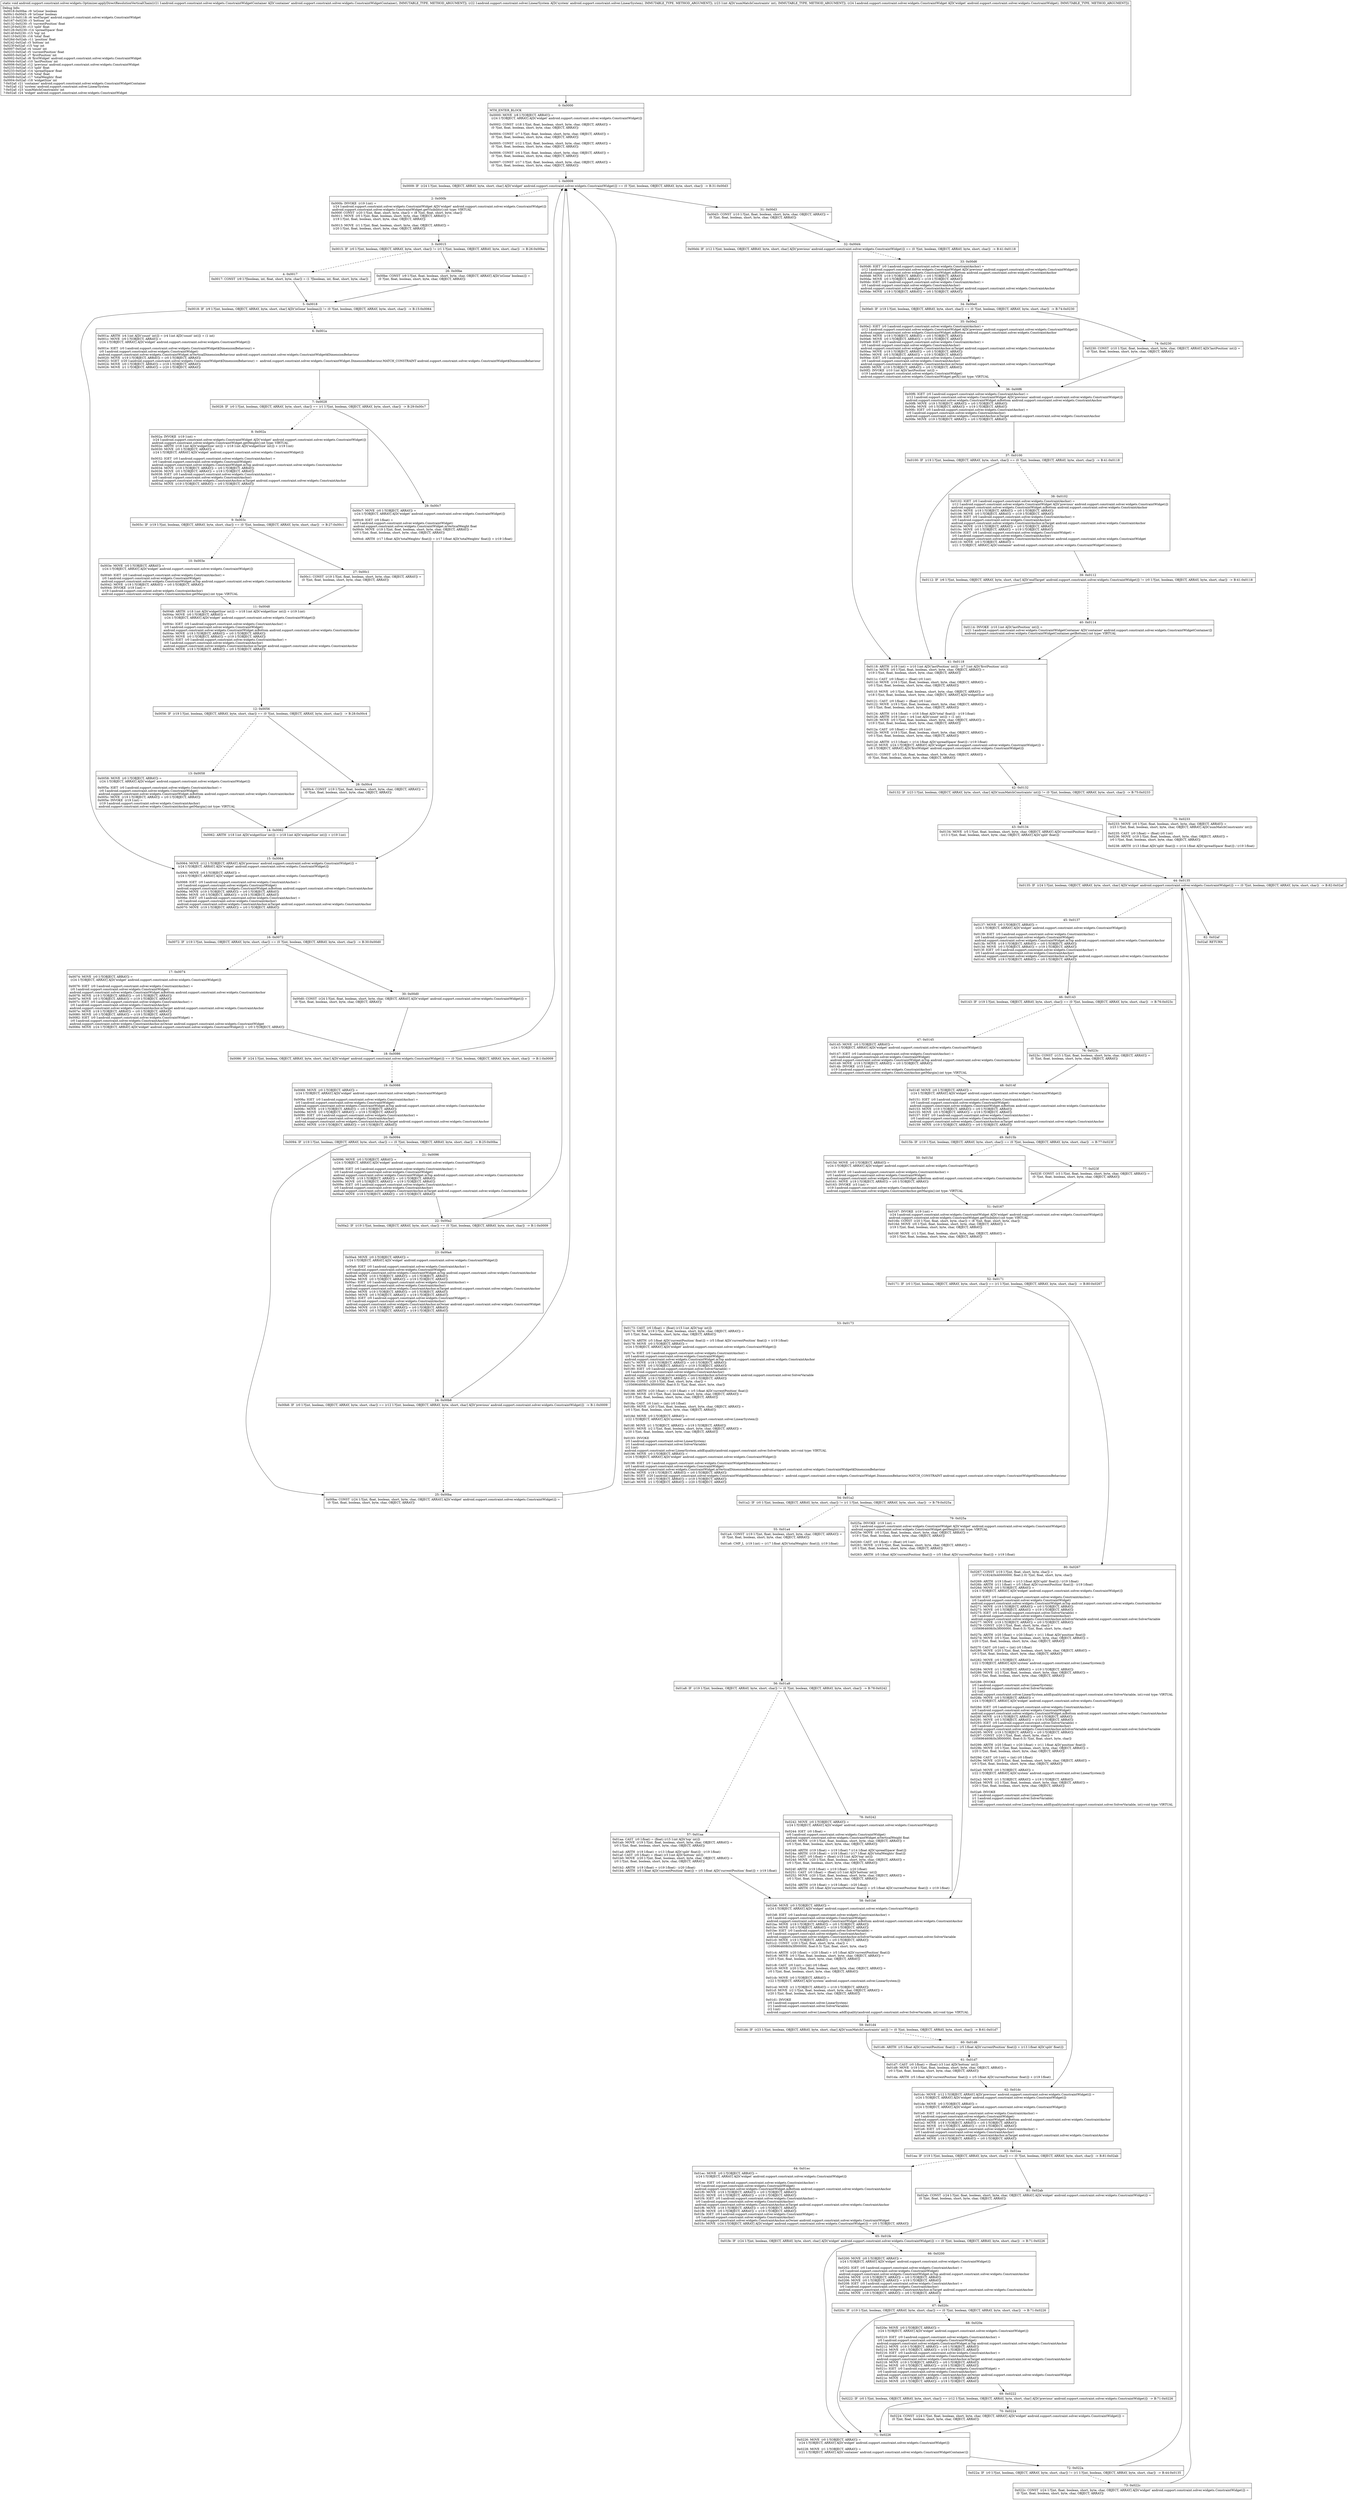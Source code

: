 digraph "CFG forandroid.support.constraint.solver.widgets.Optimizer.applyDirectResolutionVerticalChain(Landroid\/support\/constraint\/solver\/widgets\/ConstraintWidgetContainer;Landroid\/support\/constraint\/solver\/LinearSystem;ILandroid\/support\/constraint\/solver\/widgets\/ConstraintWidget;)V" {
Node_0 [shape=record,label="{0\:\ 0x0000|MTH_ENTER_BLOCK\l|0x0000: MOVE  (r8 I:?[OBJECT, ARRAY]) = \l  (r24 I:?[OBJECT, ARRAY] A[D('widget' android.support.constraint.solver.widgets.ConstraintWidget)])\l \l0x0002: CONST  (r18 I:?[int, float, boolean, short, byte, char, OBJECT, ARRAY]) = \l  (0 ?[int, float, boolean, short, byte, char, OBJECT, ARRAY])\l \l0x0004: CONST  (r7 I:?[int, float, boolean, short, byte, char, OBJECT, ARRAY]) = \l  (0 ?[int, float, boolean, short, byte, char, OBJECT, ARRAY])\l \l0x0005: CONST  (r12 I:?[int, float, boolean, short, byte, char, OBJECT, ARRAY]) = \l  (0 ?[int, float, boolean, short, byte, char, OBJECT, ARRAY])\l \l0x0006: CONST  (r4 I:?[int, float, boolean, short, byte, char, OBJECT, ARRAY]) = \l  (0 ?[int, float, boolean, short, byte, char, OBJECT, ARRAY])\l \l0x0007: CONST  (r17 I:?[int, float, boolean, short, byte, char, OBJECT, ARRAY]) = \l  (0 ?[int, float, boolean, short, byte, char, OBJECT, ARRAY])\l \l}"];
Node_1 [shape=record,label="{1\:\ 0x0009|0x0009: IF  (r24 I:?[int, boolean, OBJECT, ARRAY, byte, short, char] A[D('widget' android.support.constraint.solver.widgets.ConstraintWidget)]) == (0 ?[int, boolean, OBJECT, ARRAY, byte, short, char])  \-\> B:31:0x00d3 \l}"];
Node_2 [shape=record,label="{2\:\ 0x000b|0x000b: INVOKE  (r19 I:int) = \l  (r24 I:android.support.constraint.solver.widgets.ConstraintWidget A[D('widget' android.support.constraint.solver.widgets.ConstraintWidget)])\l android.support.constraint.solver.widgets.ConstraintWidget.getVisibility():int type: VIRTUAL \l0x000f: CONST  (r20 I:?[int, float, short, byte, char]) = (8 ?[int, float, short, byte, char]) \l0x0011: MOVE  (r0 I:?[int, float, boolean, short, byte, char, OBJECT, ARRAY]) = \l  (r19 I:?[int, float, boolean, short, byte, char, OBJECT, ARRAY])\l \l0x0013: MOVE  (r1 I:?[int, float, boolean, short, byte, char, OBJECT, ARRAY]) = \l  (r20 I:?[int, float, boolean, short, byte, char, OBJECT, ARRAY])\l \l}"];
Node_3 [shape=record,label="{3\:\ 0x0015|0x0015: IF  (r0 I:?[int, boolean, OBJECT, ARRAY, byte, short, char]) != (r1 I:?[int, boolean, OBJECT, ARRAY, byte, short, char])  \-\> B:26:0x00be \l}"];
Node_4 [shape=record,label="{4\:\ 0x0017|0x0017: CONST  (r9 I:?[boolean, int, float, short, byte, char]) = (1 ?[boolean, int, float, short, byte, char]) \l}"];
Node_5 [shape=record,label="{5\:\ 0x0018|0x0018: IF  (r9 I:?[int, boolean, OBJECT, ARRAY, byte, short, char] A[D('isGone' boolean)]) != (0 ?[int, boolean, OBJECT, ARRAY, byte, short, char])  \-\> B:15:0x0064 \l}"];
Node_6 [shape=record,label="{6\:\ 0x001a|0x001a: ARITH  (r4 I:int A[D('count' int)]) = (r4 I:int A[D('count' int)]) + (1 int) \l0x001c: MOVE  (r0 I:?[OBJECT, ARRAY]) = \l  (r24 I:?[OBJECT, ARRAY] A[D('widget' android.support.constraint.solver.widgets.ConstraintWidget)])\l \l0x001e: IGET  (r0 I:android.support.constraint.solver.widgets.ConstraintWidget$DimensionBehaviour) = \l  (r0 I:android.support.constraint.solver.widgets.ConstraintWidget)\l android.support.constraint.solver.widgets.ConstraintWidget.mVerticalDimensionBehaviour android.support.constraint.solver.widgets.ConstraintWidget$DimensionBehaviour \l0x0020: MOVE  (r19 I:?[OBJECT, ARRAY]) = (r0 I:?[OBJECT, ARRAY]) \l0x0022: SGET  (r20 I:android.support.constraint.solver.widgets.ConstraintWidget$DimensionBehaviour) =  android.support.constraint.solver.widgets.ConstraintWidget.DimensionBehaviour.MATCH_CONSTRAINT android.support.constraint.solver.widgets.ConstraintWidget$DimensionBehaviour \l0x0024: MOVE  (r0 I:?[OBJECT, ARRAY]) = (r19 I:?[OBJECT, ARRAY]) \l0x0026: MOVE  (r1 I:?[OBJECT, ARRAY]) = (r20 I:?[OBJECT, ARRAY]) \l}"];
Node_7 [shape=record,label="{7\:\ 0x0028|0x0028: IF  (r0 I:?[int, boolean, OBJECT, ARRAY, byte, short, char]) == (r1 I:?[int, boolean, OBJECT, ARRAY, byte, short, char])  \-\> B:29:0x00c7 \l}"];
Node_8 [shape=record,label="{8\:\ 0x002a|0x002a: INVOKE  (r19 I:int) = \l  (r24 I:android.support.constraint.solver.widgets.ConstraintWidget A[D('widget' android.support.constraint.solver.widgets.ConstraintWidget)])\l android.support.constraint.solver.widgets.ConstraintWidget.getHeight():int type: VIRTUAL \l0x002e: ARITH  (r18 I:int A[D('widgetSize' int)]) = (r18 I:int A[D('widgetSize' int)]) + (r19 I:int) \l0x0030: MOVE  (r0 I:?[OBJECT, ARRAY]) = \l  (r24 I:?[OBJECT, ARRAY] A[D('widget' android.support.constraint.solver.widgets.ConstraintWidget)])\l \l0x0032: IGET  (r0 I:android.support.constraint.solver.widgets.ConstraintAnchor) = \l  (r0 I:android.support.constraint.solver.widgets.ConstraintWidget)\l android.support.constraint.solver.widgets.ConstraintWidget.mTop android.support.constraint.solver.widgets.ConstraintAnchor \l0x0034: MOVE  (r19 I:?[OBJECT, ARRAY]) = (r0 I:?[OBJECT, ARRAY]) \l0x0036: MOVE  (r0 I:?[OBJECT, ARRAY]) = (r19 I:?[OBJECT, ARRAY]) \l0x0038: IGET  (r0 I:android.support.constraint.solver.widgets.ConstraintAnchor) = \l  (r0 I:android.support.constraint.solver.widgets.ConstraintAnchor)\l android.support.constraint.solver.widgets.ConstraintAnchor.mTarget android.support.constraint.solver.widgets.ConstraintAnchor \l0x003a: MOVE  (r19 I:?[OBJECT, ARRAY]) = (r0 I:?[OBJECT, ARRAY]) \l}"];
Node_9 [shape=record,label="{9\:\ 0x003c|0x003c: IF  (r19 I:?[int, boolean, OBJECT, ARRAY, byte, short, char]) == (0 ?[int, boolean, OBJECT, ARRAY, byte, short, char])  \-\> B:27:0x00c1 \l}"];
Node_10 [shape=record,label="{10\:\ 0x003e|0x003e: MOVE  (r0 I:?[OBJECT, ARRAY]) = \l  (r24 I:?[OBJECT, ARRAY] A[D('widget' android.support.constraint.solver.widgets.ConstraintWidget)])\l \l0x0040: IGET  (r0 I:android.support.constraint.solver.widgets.ConstraintAnchor) = \l  (r0 I:android.support.constraint.solver.widgets.ConstraintWidget)\l android.support.constraint.solver.widgets.ConstraintWidget.mTop android.support.constraint.solver.widgets.ConstraintAnchor \l0x0042: MOVE  (r19 I:?[OBJECT, ARRAY]) = (r0 I:?[OBJECT, ARRAY]) \l0x0044: INVOKE  (r19 I:int) = \l  (r19 I:android.support.constraint.solver.widgets.ConstraintAnchor)\l android.support.constraint.solver.widgets.ConstraintAnchor.getMargin():int type: VIRTUAL \l}"];
Node_11 [shape=record,label="{11\:\ 0x0048|0x0048: ARITH  (r18 I:int A[D('widgetSize' int)]) = (r18 I:int A[D('widgetSize' int)]) + (r19 I:int) \l0x004a: MOVE  (r0 I:?[OBJECT, ARRAY]) = \l  (r24 I:?[OBJECT, ARRAY] A[D('widget' android.support.constraint.solver.widgets.ConstraintWidget)])\l \l0x004c: IGET  (r0 I:android.support.constraint.solver.widgets.ConstraintAnchor) = \l  (r0 I:android.support.constraint.solver.widgets.ConstraintWidget)\l android.support.constraint.solver.widgets.ConstraintWidget.mBottom android.support.constraint.solver.widgets.ConstraintAnchor \l0x004e: MOVE  (r19 I:?[OBJECT, ARRAY]) = (r0 I:?[OBJECT, ARRAY]) \l0x0050: MOVE  (r0 I:?[OBJECT, ARRAY]) = (r19 I:?[OBJECT, ARRAY]) \l0x0052: IGET  (r0 I:android.support.constraint.solver.widgets.ConstraintAnchor) = \l  (r0 I:android.support.constraint.solver.widgets.ConstraintAnchor)\l android.support.constraint.solver.widgets.ConstraintAnchor.mTarget android.support.constraint.solver.widgets.ConstraintAnchor \l0x0054: MOVE  (r19 I:?[OBJECT, ARRAY]) = (r0 I:?[OBJECT, ARRAY]) \l}"];
Node_12 [shape=record,label="{12\:\ 0x0056|0x0056: IF  (r19 I:?[int, boolean, OBJECT, ARRAY, byte, short, char]) == (0 ?[int, boolean, OBJECT, ARRAY, byte, short, char])  \-\> B:28:0x00c4 \l}"];
Node_13 [shape=record,label="{13\:\ 0x0058|0x0058: MOVE  (r0 I:?[OBJECT, ARRAY]) = \l  (r24 I:?[OBJECT, ARRAY] A[D('widget' android.support.constraint.solver.widgets.ConstraintWidget)])\l \l0x005a: IGET  (r0 I:android.support.constraint.solver.widgets.ConstraintAnchor) = \l  (r0 I:android.support.constraint.solver.widgets.ConstraintWidget)\l android.support.constraint.solver.widgets.ConstraintWidget.mBottom android.support.constraint.solver.widgets.ConstraintAnchor \l0x005c: MOVE  (r19 I:?[OBJECT, ARRAY]) = (r0 I:?[OBJECT, ARRAY]) \l0x005e: INVOKE  (r19 I:int) = \l  (r19 I:android.support.constraint.solver.widgets.ConstraintAnchor)\l android.support.constraint.solver.widgets.ConstraintAnchor.getMargin():int type: VIRTUAL \l}"];
Node_14 [shape=record,label="{14\:\ 0x0062|0x0062: ARITH  (r18 I:int A[D('widgetSize' int)]) = (r18 I:int A[D('widgetSize' int)]) + (r19 I:int) \l}"];
Node_15 [shape=record,label="{15\:\ 0x0064|0x0064: MOVE  (r12 I:?[OBJECT, ARRAY] A[D('previous' android.support.constraint.solver.widgets.ConstraintWidget)]) = \l  (r24 I:?[OBJECT, ARRAY] A[D('widget' android.support.constraint.solver.widgets.ConstraintWidget)])\l \l0x0066: MOVE  (r0 I:?[OBJECT, ARRAY]) = \l  (r24 I:?[OBJECT, ARRAY] A[D('widget' android.support.constraint.solver.widgets.ConstraintWidget)])\l \l0x0068: IGET  (r0 I:android.support.constraint.solver.widgets.ConstraintAnchor) = \l  (r0 I:android.support.constraint.solver.widgets.ConstraintWidget)\l android.support.constraint.solver.widgets.ConstraintWidget.mBottom android.support.constraint.solver.widgets.ConstraintAnchor \l0x006a: MOVE  (r19 I:?[OBJECT, ARRAY]) = (r0 I:?[OBJECT, ARRAY]) \l0x006c: MOVE  (r0 I:?[OBJECT, ARRAY]) = (r19 I:?[OBJECT, ARRAY]) \l0x006e: IGET  (r0 I:android.support.constraint.solver.widgets.ConstraintAnchor) = \l  (r0 I:android.support.constraint.solver.widgets.ConstraintAnchor)\l android.support.constraint.solver.widgets.ConstraintAnchor.mTarget android.support.constraint.solver.widgets.ConstraintAnchor \l0x0070: MOVE  (r19 I:?[OBJECT, ARRAY]) = (r0 I:?[OBJECT, ARRAY]) \l}"];
Node_16 [shape=record,label="{16\:\ 0x0072|0x0072: IF  (r19 I:?[int, boolean, OBJECT, ARRAY, byte, short, char]) == (0 ?[int, boolean, OBJECT, ARRAY, byte, short, char])  \-\> B:30:0x00d0 \l}"];
Node_17 [shape=record,label="{17\:\ 0x0074|0x0074: MOVE  (r0 I:?[OBJECT, ARRAY]) = \l  (r24 I:?[OBJECT, ARRAY] A[D('widget' android.support.constraint.solver.widgets.ConstraintWidget)])\l \l0x0076: IGET  (r0 I:android.support.constraint.solver.widgets.ConstraintAnchor) = \l  (r0 I:android.support.constraint.solver.widgets.ConstraintWidget)\l android.support.constraint.solver.widgets.ConstraintWidget.mBottom android.support.constraint.solver.widgets.ConstraintAnchor \l0x0078: MOVE  (r19 I:?[OBJECT, ARRAY]) = (r0 I:?[OBJECT, ARRAY]) \l0x007a: MOVE  (r0 I:?[OBJECT, ARRAY]) = (r19 I:?[OBJECT, ARRAY]) \l0x007c: IGET  (r0 I:android.support.constraint.solver.widgets.ConstraintAnchor) = \l  (r0 I:android.support.constraint.solver.widgets.ConstraintAnchor)\l android.support.constraint.solver.widgets.ConstraintAnchor.mTarget android.support.constraint.solver.widgets.ConstraintAnchor \l0x007e: MOVE  (r19 I:?[OBJECT, ARRAY]) = (r0 I:?[OBJECT, ARRAY]) \l0x0080: MOVE  (r0 I:?[OBJECT, ARRAY]) = (r19 I:?[OBJECT, ARRAY]) \l0x0082: IGET  (r0 I:android.support.constraint.solver.widgets.ConstraintWidget) = \l  (r0 I:android.support.constraint.solver.widgets.ConstraintAnchor)\l android.support.constraint.solver.widgets.ConstraintAnchor.mOwner android.support.constraint.solver.widgets.ConstraintWidget \l0x0084: MOVE  (r24 I:?[OBJECT, ARRAY] A[D('widget' android.support.constraint.solver.widgets.ConstraintWidget)]) = (r0 I:?[OBJECT, ARRAY]) \l}"];
Node_18 [shape=record,label="{18\:\ 0x0086|0x0086: IF  (r24 I:?[int, boolean, OBJECT, ARRAY, byte, short, char] A[D('widget' android.support.constraint.solver.widgets.ConstraintWidget)]) == (0 ?[int, boolean, OBJECT, ARRAY, byte, short, char])  \-\> B:1:0x0009 \l}"];
Node_19 [shape=record,label="{19\:\ 0x0088|0x0088: MOVE  (r0 I:?[OBJECT, ARRAY]) = \l  (r24 I:?[OBJECT, ARRAY] A[D('widget' android.support.constraint.solver.widgets.ConstraintWidget)])\l \l0x008a: IGET  (r0 I:android.support.constraint.solver.widgets.ConstraintAnchor) = \l  (r0 I:android.support.constraint.solver.widgets.ConstraintWidget)\l android.support.constraint.solver.widgets.ConstraintWidget.mTop android.support.constraint.solver.widgets.ConstraintAnchor \l0x008c: MOVE  (r19 I:?[OBJECT, ARRAY]) = (r0 I:?[OBJECT, ARRAY]) \l0x008e: MOVE  (r0 I:?[OBJECT, ARRAY]) = (r19 I:?[OBJECT, ARRAY]) \l0x0090: IGET  (r0 I:android.support.constraint.solver.widgets.ConstraintAnchor) = \l  (r0 I:android.support.constraint.solver.widgets.ConstraintAnchor)\l android.support.constraint.solver.widgets.ConstraintAnchor.mTarget android.support.constraint.solver.widgets.ConstraintAnchor \l0x0092: MOVE  (r19 I:?[OBJECT, ARRAY]) = (r0 I:?[OBJECT, ARRAY]) \l}"];
Node_20 [shape=record,label="{20\:\ 0x0094|0x0094: IF  (r19 I:?[int, boolean, OBJECT, ARRAY, byte, short, char]) == (0 ?[int, boolean, OBJECT, ARRAY, byte, short, char])  \-\> B:25:0x00ba \l}"];
Node_21 [shape=record,label="{21\:\ 0x0096|0x0096: MOVE  (r0 I:?[OBJECT, ARRAY]) = \l  (r24 I:?[OBJECT, ARRAY] A[D('widget' android.support.constraint.solver.widgets.ConstraintWidget)])\l \l0x0098: IGET  (r0 I:android.support.constraint.solver.widgets.ConstraintAnchor) = \l  (r0 I:android.support.constraint.solver.widgets.ConstraintWidget)\l android.support.constraint.solver.widgets.ConstraintWidget.mTop android.support.constraint.solver.widgets.ConstraintAnchor \l0x009a: MOVE  (r19 I:?[OBJECT, ARRAY]) = (r0 I:?[OBJECT, ARRAY]) \l0x009c: MOVE  (r0 I:?[OBJECT, ARRAY]) = (r19 I:?[OBJECT, ARRAY]) \l0x009e: IGET  (r0 I:android.support.constraint.solver.widgets.ConstraintAnchor) = \l  (r0 I:android.support.constraint.solver.widgets.ConstraintAnchor)\l android.support.constraint.solver.widgets.ConstraintAnchor.mTarget android.support.constraint.solver.widgets.ConstraintAnchor \l0x00a0: MOVE  (r19 I:?[OBJECT, ARRAY]) = (r0 I:?[OBJECT, ARRAY]) \l}"];
Node_22 [shape=record,label="{22\:\ 0x00a2|0x00a2: IF  (r19 I:?[int, boolean, OBJECT, ARRAY, byte, short, char]) == (0 ?[int, boolean, OBJECT, ARRAY, byte, short, char])  \-\> B:1:0x0009 \l}"];
Node_23 [shape=record,label="{23\:\ 0x00a4|0x00a4: MOVE  (r0 I:?[OBJECT, ARRAY]) = \l  (r24 I:?[OBJECT, ARRAY] A[D('widget' android.support.constraint.solver.widgets.ConstraintWidget)])\l \l0x00a6: IGET  (r0 I:android.support.constraint.solver.widgets.ConstraintAnchor) = \l  (r0 I:android.support.constraint.solver.widgets.ConstraintWidget)\l android.support.constraint.solver.widgets.ConstraintWidget.mTop android.support.constraint.solver.widgets.ConstraintAnchor \l0x00a8: MOVE  (r19 I:?[OBJECT, ARRAY]) = (r0 I:?[OBJECT, ARRAY]) \l0x00aa: MOVE  (r0 I:?[OBJECT, ARRAY]) = (r19 I:?[OBJECT, ARRAY]) \l0x00ac: IGET  (r0 I:android.support.constraint.solver.widgets.ConstraintAnchor) = \l  (r0 I:android.support.constraint.solver.widgets.ConstraintAnchor)\l android.support.constraint.solver.widgets.ConstraintAnchor.mTarget android.support.constraint.solver.widgets.ConstraintAnchor \l0x00ae: MOVE  (r19 I:?[OBJECT, ARRAY]) = (r0 I:?[OBJECT, ARRAY]) \l0x00b0: MOVE  (r0 I:?[OBJECT, ARRAY]) = (r19 I:?[OBJECT, ARRAY]) \l0x00b2: IGET  (r0 I:android.support.constraint.solver.widgets.ConstraintWidget) = \l  (r0 I:android.support.constraint.solver.widgets.ConstraintAnchor)\l android.support.constraint.solver.widgets.ConstraintAnchor.mOwner android.support.constraint.solver.widgets.ConstraintWidget \l0x00b4: MOVE  (r19 I:?[OBJECT, ARRAY]) = (r0 I:?[OBJECT, ARRAY]) \l0x00b6: MOVE  (r0 I:?[OBJECT, ARRAY]) = (r19 I:?[OBJECT, ARRAY]) \l}"];
Node_24 [shape=record,label="{24\:\ 0x00b8|0x00b8: IF  (r0 I:?[int, boolean, OBJECT, ARRAY, byte, short, char]) == (r12 I:?[int, boolean, OBJECT, ARRAY, byte, short, char] A[D('previous' android.support.constraint.solver.widgets.ConstraintWidget)])  \-\> B:1:0x0009 \l}"];
Node_25 [shape=record,label="{25\:\ 0x00ba|0x00ba: CONST  (r24 I:?[int, float, boolean, short, byte, char, OBJECT, ARRAY] A[D('widget' android.support.constraint.solver.widgets.ConstraintWidget)]) = \l  (0 ?[int, float, boolean, short, byte, char, OBJECT, ARRAY])\l \l}"];
Node_26 [shape=record,label="{26\:\ 0x00be|0x00be: CONST  (r9 I:?[int, float, boolean, short, byte, char, OBJECT, ARRAY] A[D('isGone' boolean)]) = \l  (0 ?[int, float, boolean, short, byte, char, OBJECT, ARRAY])\l \l}"];
Node_27 [shape=record,label="{27\:\ 0x00c1|0x00c1: CONST  (r19 I:?[int, float, boolean, short, byte, char, OBJECT, ARRAY]) = \l  (0 ?[int, float, boolean, short, byte, char, OBJECT, ARRAY])\l \l}"];
Node_28 [shape=record,label="{28\:\ 0x00c4|0x00c4: CONST  (r19 I:?[int, float, boolean, short, byte, char, OBJECT, ARRAY]) = \l  (0 ?[int, float, boolean, short, byte, char, OBJECT, ARRAY])\l \l}"];
Node_29 [shape=record,label="{29\:\ 0x00c7|0x00c7: MOVE  (r0 I:?[OBJECT, ARRAY]) = \l  (r24 I:?[OBJECT, ARRAY] A[D('widget' android.support.constraint.solver.widgets.ConstraintWidget)])\l \l0x00c9: IGET  (r0 I:float) = \l  (r0 I:android.support.constraint.solver.widgets.ConstraintWidget)\l android.support.constraint.solver.widgets.ConstraintWidget.mVerticalWeight float \l0x00cb: MOVE  (r19 I:?[int, float, boolean, short, byte, char, OBJECT, ARRAY]) = \l  (r0 I:?[int, float, boolean, short, byte, char, OBJECT, ARRAY])\l \l0x00cd: ARITH  (r17 I:float A[D('totalWeights' float)]) = (r17 I:float A[D('totalWeights' float)]) + (r19 I:float) \l}"];
Node_30 [shape=record,label="{30\:\ 0x00d0|0x00d0: CONST  (r24 I:?[int, float, boolean, short, byte, char, OBJECT, ARRAY] A[D('widget' android.support.constraint.solver.widgets.ConstraintWidget)]) = \l  (0 ?[int, float, boolean, short, byte, char, OBJECT, ARRAY])\l \l}"];
Node_31 [shape=record,label="{31\:\ 0x00d3|0x00d3: CONST  (r10 I:?[int, float, boolean, short, byte, char, OBJECT, ARRAY]) = \l  (0 ?[int, float, boolean, short, byte, char, OBJECT, ARRAY])\l \l}"];
Node_32 [shape=record,label="{32\:\ 0x00d4|0x00d4: IF  (r12 I:?[int, boolean, OBJECT, ARRAY, byte, short, char] A[D('previous' android.support.constraint.solver.widgets.ConstraintWidget)]) == (0 ?[int, boolean, OBJECT, ARRAY, byte, short, char])  \-\> B:41:0x0118 \l}"];
Node_33 [shape=record,label="{33\:\ 0x00d6|0x00d6: IGET  (r0 I:android.support.constraint.solver.widgets.ConstraintAnchor) = \l  (r12 I:android.support.constraint.solver.widgets.ConstraintWidget A[D('previous' android.support.constraint.solver.widgets.ConstraintWidget)])\l android.support.constraint.solver.widgets.ConstraintWidget.mBottom android.support.constraint.solver.widgets.ConstraintAnchor \l0x00d8: MOVE  (r19 I:?[OBJECT, ARRAY]) = (r0 I:?[OBJECT, ARRAY]) \l0x00da: MOVE  (r0 I:?[OBJECT, ARRAY]) = (r19 I:?[OBJECT, ARRAY]) \l0x00dc: IGET  (r0 I:android.support.constraint.solver.widgets.ConstraintAnchor) = \l  (r0 I:android.support.constraint.solver.widgets.ConstraintAnchor)\l android.support.constraint.solver.widgets.ConstraintAnchor.mTarget android.support.constraint.solver.widgets.ConstraintAnchor \l0x00de: MOVE  (r19 I:?[OBJECT, ARRAY]) = (r0 I:?[OBJECT, ARRAY]) \l}"];
Node_34 [shape=record,label="{34\:\ 0x00e0|0x00e0: IF  (r19 I:?[int, boolean, OBJECT, ARRAY, byte, short, char]) == (0 ?[int, boolean, OBJECT, ARRAY, byte, short, char])  \-\> B:74:0x0230 \l}"];
Node_35 [shape=record,label="{35\:\ 0x00e2|0x00e2: IGET  (r0 I:android.support.constraint.solver.widgets.ConstraintAnchor) = \l  (r12 I:android.support.constraint.solver.widgets.ConstraintWidget A[D('previous' android.support.constraint.solver.widgets.ConstraintWidget)])\l android.support.constraint.solver.widgets.ConstraintWidget.mBottom android.support.constraint.solver.widgets.ConstraintAnchor \l0x00e4: MOVE  (r19 I:?[OBJECT, ARRAY]) = (r0 I:?[OBJECT, ARRAY]) \l0x00e6: MOVE  (r0 I:?[OBJECT, ARRAY]) = (r19 I:?[OBJECT, ARRAY]) \l0x00e8: IGET  (r0 I:android.support.constraint.solver.widgets.ConstraintAnchor) = \l  (r0 I:android.support.constraint.solver.widgets.ConstraintAnchor)\l android.support.constraint.solver.widgets.ConstraintAnchor.mTarget android.support.constraint.solver.widgets.ConstraintAnchor \l0x00ea: MOVE  (r19 I:?[OBJECT, ARRAY]) = (r0 I:?[OBJECT, ARRAY]) \l0x00ec: MOVE  (r0 I:?[OBJECT, ARRAY]) = (r19 I:?[OBJECT, ARRAY]) \l0x00ee: IGET  (r0 I:android.support.constraint.solver.widgets.ConstraintWidget) = \l  (r0 I:android.support.constraint.solver.widgets.ConstraintAnchor)\l android.support.constraint.solver.widgets.ConstraintAnchor.mOwner android.support.constraint.solver.widgets.ConstraintWidget \l0x00f0: MOVE  (r19 I:?[OBJECT, ARRAY]) = (r0 I:?[OBJECT, ARRAY]) \l0x00f2: INVOKE  (r10 I:int A[D('lastPosition' int)]) = \l  (r19 I:android.support.constraint.solver.widgets.ConstraintWidget)\l android.support.constraint.solver.widgets.ConstraintWidget.getX():int type: VIRTUAL \l}"];
Node_36 [shape=record,label="{36\:\ 0x00f6|0x00f6: IGET  (r0 I:android.support.constraint.solver.widgets.ConstraintAnchor) = \l  (r12 I:android.support.constraint.solver.widgets.ConstraintWidget A[D('previous' android.support.constraint.solver.widgets.ConstraintWidget)])\l android.support.constraint.solver.widgets.ConstraintWidget.mBottom android.support.constraint.solver.widgets.ConstraintAnchor \l0x00f8: MOVE  (r19 I:?[OBJECT, ARRAY]) = (r0 I:?[OBJECT, ARRAY]) \l0x00fa: MOVE  (r0 I:?[OBJECT, ARRAY]) = (r19 I:?[OBJECT, ARRAY]) \l0x00fc: IGET  (r0 I:android.support.constraint.solver.widgets.ConstraintAnchor) = \l  (r0 I:android.support.constraint.solver.widgets.ConstraintAnchor)\l android.support.constraint.solver.widgets.ConstraintAnchor.mTarget android.support.constraint.solver.widgets.ConstraintAnchor \l0x00fe: MOVE  (r19 I:?[OBJECT, ARRAY]) = (r0 I:?[OBJECT, ARRAY]) \l}"];
Node_37 [shape=record,label="{37\:\ 0x0100|0x0100: IF  (r19 I:?[int, boolean, OBJECT, ARRAY, byte, short, char]) == (0 ?[int, boolean, OBJECT, ARRAY, byte, short, char])  \-\> B:41:0x0118 \l}"];
Node_38 [shape=record,label="{38\:\ 0x0102|0x0102: IGET  (r0 I:android.support.constraint.solver.widgets.ConstraintAnchor) = \l  (r12 I:android.support.constraint.solver.widgets.ConstraintWidget A[D('previous' android.support.constraint.solver.widgets.ConstraintWidget)])\l android.support.constraint.solver.widgets.ConstraintWidget.mBottom android.support.constraint.solver.widgets.ConstraintAnchor \l0x0104: MOVE  (r19 I:?[OBJECT, ARRAY]) = (r0 I:?[OBJECT, ARRAY]) \l0x0106: MOVE  (r0 I:?[OBJECT, ARRAY]) = (r19 I:?[OBJECT, ARRAY]) \l0x0108: IGET  (r0 I:android.support.constraint.solver.widgets.ConstraintAnchor) = \l  (r0 I:android.support.constraint.solver.widgets.ConstraintAnchor)\l android.support.constraint.solver.widgets.ConstraintAnchor.mTarget android.support.constraint.solver.widgets.ConstraintAnchor \l0x010a: MOVE  (r19 I:?[OBJECT, ARRAY]) = (r0 I:?[OBJECT, ARRAY]) \l0x010c: MOVE  (r0 I:?[OBJECT, ARRAY]) = (r19 I:?[OBJECT, ARRAY]) \l0x010e: IGET  (r6 I:android.support.constraint.solver.widgets.ConstraintWidget) = \l  (r0 I:android.support.constraint.solver.widgets.ConstraintAnchor)\l android.support.constraint.solver.widgets.ConstraintAnchor.mOwner android.support.constraint.solver.widgets.ConstraintWidget \l0x0110: MOVE  (r0 I:?[OBJECT, ARRAY]) = \l  (r21 I:?[OBJECT, ARRAY] A[D('container' android.support.constraint.solver.widgets.ConstraintWidgetContainer)])\l \l}"];
Node_39 [shape=record,label="{39\:\ 0x0112|0x0112: IF  (r6 I:?[int, boolean, OBJECT, ARRAY, byte, short, char] A[D('endTarget' android.support.constraint.solver.widgets.ConstraintWidget)]) != (r0 I:?[int, boolean, OBJECT, ARRAY, byte, short, char])  \-\> B:41:0x0118 \l}"];
Node_40 [shape=record,label="{40\:\ 0x0114|0x0114: INVOKE  (r10 I:int A[D('lastPosition' int)]) = \l  (r21 I:android.support.constraint.solver.widgets.ConstraintWidgetContainer A[D('container' android.support.constraint.solver.widgets.ConstraintWidgetContainer)])\l android.support.constraint.solver.widgets.ConstraintWidgetContainer.getBottom():int type: VIRTUAL \l}"];
Node_41 [shape=record,label="{41\:\ 0x0118|0x0118: ARITH  (r19 I:int) = (r10 I:int A[D('lastPosition' int)]) \- (r7 I:int A[D('firstPosition' int)]) \l0x011a: MOVE  (r0 I:?[int, float, boolean, short, byte, char, OBJECT, ARRAY]) = \l  (r19 I:?[int, float, boolean, short, byte, char, OBJECT, ARRAY])\l \l0x011c: CAST  (r0 I:float) = (float) (r0 I:int) \l0x011d: MOVE  (r16 I:?[int, float, boolean, short, byte, char, OBJECT, ARRAY]) = \l  (r0 I:?[int, float, boolean, short, byte, char, OBJECT, ARRAY])\l \l0x011f: MOVE  (r0 I:?[int, float, boolean, short, byte, char, OBJECT, ARRAY]) = \l  (r18 I:?[int, float, boolean, short, byte, char, OBJECT, ARRAY] A[D('widgetSize' int)])\l \l0x0121: CAST  (r0 I:float) = (float) (r0 I:int) \l0x0122: MOVE  (r19 I:?[int, float, boolean, short, byte, char, OBJECT, ARRAY]) = \l  (r0 I:?[int, float, boolean, short, byte, char, OBJECT, ARRAY])\l \l0x0124: ARITH  (r14 I:float) = (r16 I:float A[D('total' float)]) \- (r19 I:float) \l0x0126: ARITH  (r19 I:int) = (r4 I:int A[D('count' int)]) + (1 int) \l0x0128: MOVE  (r0 I:?[int, float, boolean, short, byte, char, OBJECT, ARRAY]) = \l  (r19 I:?[int, float, boolean, short, byte, char, OBJECT, ARRAY])\l \l0x012a: CAST  (r0 I:float) = (float) (r0 I:int) \l0x012b: MOVE  (r19 I:?[int, float, boolean, short, byte, char, OBJECT, ARRAY]) = \l  (r0 I:?[int, float, boolean, short, byte, char, OBJECT, ARRAY])\l \l0x012d: ARITH  (r13 I:float) = (r14 I:float A[D('spreadSpace' float)]) \/ (r19 I:float) \l0x012f: MOVE  (r24 I:?[OBJECT, ARRAY] A[D('widget' android.support.constraint.solver.widgets.ConstraintWidget)]) = \l  (r8 I:?[OBJECT, ARRAY] A[D('firstWidget' android.support.constraint.solver.widgets.ConstraintWidget)])\l \l0x0131: CONST  (r5 I:?[int, float, boolean, short, byte, char, OBJECT, ARRAY]) = \l  (0 ?[int, float, boolean, short, byte, char, OBJECT, ARRAY])\l \l}"];
Node_42 [shape=record,label="{42\:\ 0x0132|0x0132: IF  (r23 I:?[int, boolean, OBJECT, ARRAY, byte, short, char] A[D('numMatchConstraints' int)]) != (0 ?[int, boolean, OBJECT, ARRAY, byte, short, char])  \-\> B:75:0x0233 \l}"];
Node_43 [shape=record,label="{43\:\ 0x0134|0x0134: MOVE  (r5 I:?[int, float, boolean, short, byte, char, OBJECT, ARRAY] A[D('currentPosition' float)]) = \l  (r13 I:?[int, float, boolean, short, byte, char, OBJECT, ARRAY] A[D('split' float)])\l \l}"];
Node_44 [shape=record,label="{44\:\ 0x0135|0x0135: IF  (r24 I:?[int, boolean, OBJECT, ARRAY, byte, short, char] A[D('widget' android.support.constraint.solver.widgets.ConstraintWidget)]) == (0 ?[int, boolean, OBJECT, ARRAY, byte, short, char])  \-\> B:82:0x02af \l}"];
Node_45 [shape=record,label="{45\:\ 0x0137|0x0137: MOVE  (r0 I:?[OBJECT, ARRAY]) = \l  (r24 I:?[OBJECT, ARRAY] A[D('widget' android.support.constraint.solver.widgets.ConstraintWidget)])\l \l0x0139: IGET  (r0 I:android.support.constraint.solver.widgets.ConstraintAnchor) = \l  (r0 I:android.support.constraint.solver.widgets.ConstraintWidget)\l android.support.constraint.solver.widgets.ConstraintWidget.mTop android.support.constraint.solver.widgets.ConstraintAnchor \l0x013b: MOVE  (r19 I:?[OBJECT, ARRAY]) = (r0 I:?[OBJECT, ARRAY]) \l0x013d: MOVE  (r0 I:?[OBJECT, ARRAY]) = (r19 I:?[OBJECT, ARRAY]) \l0x013f: IGET  (r0 I:android.support.constraint.solver.widgets.ConstraintAnchor) = \l  (r0 I:android.support.constraint.solver.widgets.ConstraintAnchor)\l android.support.constraint.solver.widgets.ConstraintAnchor.mTarget android.support.constraint.solver.widgets.ConstraintAnchor \l0x0141: MOVE  (r19 I:?[OBJECT, ARRAY]) = (r0 I:?[OBJECT, ARRAY]) \l}"];
Node_46 [shape=record,label="{46\:\ 0x0143|0x0143: IF  (r19 I:?[int, boolean, OBJECT, ARRAY, byte, short, char]) == (0 ?[int, boolean, OBJECT, ARRAY, byte, short, char])  \-\> B:76:0x023c \l}"];
Node_47 [shape=record,label="{47\:\ 0x0145|0x0145: MOVE  (r0 I:?[OBJECT, ARRAY]) = \l  (r24 I:?[OBJECT, ARRAY] A[D('widget' android.support.constraint.solver.widgets.ConstraintWidget)])\l \l0x0147: IGET  (r0 I:android.support.constraint.solver.widgets.ConstraintAnchor) = \l  (r0 I:android.support.constraint.solver.widgets.ConstraintWidget)\l android.support.constraint.solver.widgets.ConstraintWidget.mTop android.support.constraint.solver.widgets.ConstraintAnchor \l0x0149: MOVE  (r19 I:?[OBJECT, ARRAY]) = (r0 I:?[OBJECT, ARRAY]) \l0x014b: INVOKE  (r15 I:int) = \l  (r19 I:android.support.constraint.solver.widgets.ConstraintAnchor)\l android.support.constraint.solver.widgets.ConstraintAnchor.getMargin():int type: VIRTUAL \l}"];
Node_48 [shape=record,label="{48\:\ 0x014f|0x014f: MOVE  (r0 I:?[OBJECT, ARRAY]) = \l  (r24 I:?[OBJECT, ARRAY] A[D('widget' android.support.constraint.solver.widgets.ConstraintWidget)])\l \l0x0151: IGET  (r0 I:android.support.constraint.solver.widgets.ConstraintAnchor) = \l  (r0 I:android.support.constraint.solver.widgets.ConstraintWidget)\l android.support.constraint.solver.widgets.ConstraintWidget.mBottom android.support.constraint.solver.widgets.ConstraintAnchor \l0x0153: MOVE  (r19 I:?[OBJECT, ARRAY]) = (r0 I:?[OBJECT, ARRAY]) \l0x0155: MOVE  (r0 I:?[OBJECT, ARRAY]) = (r19 I:?[OBJECT, ARRAY]) \l0x0157: IGET  (r0 I:android.support.constraint.solver.widgets.ConstraintAnchor) = \l  (r0 I:android.support.constraint.solver.widgets.ConstraintAnchor)\l android.support.constraint.solver.widgets.ConstraintAnchor.mTarget android.support.constraint.solver.widgets.ConstraintAnchor \l0x0159: MOVE  (r19 I:?[OBJECT, ARRAY]) = (r0 I:?[OBJECT, ARRAY]) \l}"];
Node_49 [shape=record,label="{49\:\ 0x015b|0x015b: IF  (r19 I:?[int, boolean, OBJECT, ARRAY, byte, short, char]) == (0 ?[int, boolean, OBJECT, ARRAY, byte, short, char])  \-\> B:77:0x023f \l}"];
Node_50 [shape=record,label="{50\:\ 0x015d|0x015d: MOVE  (r0 I:?[OBJECT, ARRAY]) = \l  (r24 I:?[OBJECT, ARRAY] A[D('widget' android.support.constraint.solver.widgets.ConstraintWidget)])\l \l0x015f: IGET  (r0 I:android.support.constraint.solver.widgets.ConstraintAnchor) = \l  (r0 I:android.support.constraint.solver.widgets.ConstraintWidget)\l android.support.constraint.solver.widgets.ConstraintWidget.mBottom android.support.constraint.solver.widgets.ConstraintAnchor \l0x0161: MOVE  (r19 I:?[OBJECT, ARRAY]) = (r0 I:?[OBJECT, ARRAY]) \l0x0163: INVOKE  (r3 I:int) = \l  (r19 I:android.support.constraint.solver.widgets.ConstraintAnchor)\l android.support.constraint.solver.widgets.ConstraintAnchor.getMargin():int type: VIRTUAL \l}"];
Node_51 [shape=record,label="{51\:\ 0x0167|0x0167: INVOKE  (r19 I:int) = \l  (r24 I:android.support.constraint.solver.widgets.ConstraintWidget A[D('widget' android.support.constraint.solver.widgets.ConstraintWidget)])\l android.support.constraint.solver.widgets.ConstraintWidget.getVisibility():int type: VIRTUAL \l0x016b: CONST  (r20 I:?[int, float, short, byte, char]) = (8 ?[int, float, short, byte, char]) \l0x016d: MOVE  (r0 I:?[int, float, boolean, short, byte, char, OBJECT, ARRAY]) = \l  (r19 I:?[int, float, boolean, short, byte, char, OBJECT, ARRAY])\l \l0x016f: MOVE  (r1 I:?[int, float, boolean, short, byte, char, OBJECT, ARRAY]) = \l  (r20 I:?[int, float, boolean, short, byte, char, OBJECT, ARRAY])\l \l}"];
Node_52 [shape=record,label="{52\:\ 0x0171|0x0171: IF  (r0 I:?[int, boolean, OBJECT, ARRAY, byte, short, char]) == (r1 I:?[int, boolean, OBJECT, ARRAY, byte, short, char])  \-\> B:80:0x0267 \l}"];
Node_53 [shape=record,label="{53\:\ 0x0173|0x0173: CAST  (r0 I:float) = (float) (r15 I:int A[D('top' int)]) \l0x0174: MOVE  (r19 I:?[int, float, boolean, short, byte, char, OBJECT, ARRAY]) = \l  (r0 I:?[int, float, boolean, short, byte, char, OBJECT, ARRAY])\l \l0x0176: ARITH  (r5 I:float A[D('currentPosition' float)]) = (r5 I:float A[D('currentPosition' float)]) + (r19 I:float) \l0x0178: MOVE  (r0 I:?[OBJECT, ARRAY]) = \l  (r24 I:?[OBJECT, ARRAY] A[D('widget' android.support.constraint.solver.widgets.ConstraintWidget)])\l \l0x017a: IGET  (r0 I:android.support.constraint.solver.widgets.ConstraintAnchor) = \l  (r0 I:android.support.constraint.solver.widgets.ConstraintWidget)\l android.support.constraint.solver.widgets.ConstraintWidget.mTop android.support.constraint.solver.widgets.ConstraintAnchor \l0x017c: MOVE  (r19 I:?[OBJECT, ARRAY]) = (r0 I:?[OBJECT, ARRAY]) \l0x017e: MOVE  (r0 I:?[OBJECT, ARRAY]) = (r19 I:?[OBJECT, ARRAY]) \l0x0180: IGET  (r0 I:android.support.constraint.solver.SolverVariable) = \l  (r0 I:android.support.constraint.solver.widgets.ConstraintAnchor)\l android.support.constraint.solver.widgets.ConstraintAnchor.mSolverVariable android.support.constraint.solver.SolverVariable \l0x0182: MOVE  (r19 I:?[OBJECT, ARRAY]) = (r0 I:?[OBJECT, ARRAY]) \l0x0184: CONST  (r20 I:?[int, float, short, byte, char]) = \l  (1056964608(0x3f000000, float:0.5) ?[int, float, short, byte, char])\l \l0x0186: ARITH  (r20 I:float) = (r20 I:float) + (r5 I:float A[D('currentPosition' float)]) \l0x0188: MOVE  (r0 I:?[int, float, boolean, short, byte, char, OBJECT, ARRAY]) = \l  (r20 I:?[int, float, boolean, short, byte, char, OBJECT, ARRAY])\l \l0x018a: CAST  (r0 I:int) = (int) (r0 I:float) \l0x018b: MOVE  (r20 I:?[int, float, boolean, short, byte, char, OBJECT, ARRAY]) = \l  (r0 I:?[int, float, boolean, short, byte, char, OBJECT, ARRAY])\l \l0x018d: MOVE  (r0 I:?[OBJECT, ARRAY]) = \l  (r22 I:?[OBJECT, ARRAY] A[D('system' android.support.constraint.solver.LinearSystem)])\l \l0x018f: MOVE  (r1 I:?[OBJECT, ARRAY]) = (r19 I:?[OBJECT, ARRAY]) \l0x0191: MOVE  (r2 I:?[int, float, boolean, short, byte, char, OBJECT, ARRAY]) = \l  (r20 I:?[int, float, boolean, short, byte, char, OBJECT, ARRAY])\l \l0x0193: INVOKE  \l  (r0 I:android.support.constraint.solver.LinearSystem)\l  (r1 I:android.support.constraint.solver.SolverVariable)\l  (r2 I:int)\l android.support.constraint.solver.LinearSystem.addEquality(android.support.constraint.solver.SolverVariable, int):void type: VIRTUAL \l0x0196: MOVE  (r0 I:?[OBJECT, ARRAY]) = \l  (r24 I:?[OBJECT, ARRAY] A[D('widget' android.support.constraint.solver.widgets.ConstraintWidget)])\l \l0x0198: IGET  (r0 I:android.support.constraint.solver.widgets.ConstraintWidget$DimensionBehaviour) = \l  (r0 I:android.support.constraint.solver.widgets.ConstraintWidget)\l android.support.constraint.solver.widgets.ConstraintWidget.mVerticalDimensionBehaviour android.support.constraint.solver.widgets.ConstraintWidget$DimensionBehaviour \l0x019a: MOVE  (r19 I:?[OBJECT, ARRAY]) = (r0 I:?[OBJECT, ARRAY]) \l0x019c: SGET  (r20 I:android.support.constraint.solver.widgets.ConstraintWidget$DimensionBehaviour) =  android.support.constraint.solver.widgets.ConstraintWidget.DimensionBehaviour.MATCH_CONSTRAINT android.support.constraint.solver.widgets.ConstraintWidget$DimensionBehaviour \l0x019e: MOVE  (r0 I:?[OBJECT, ARRAY]) = (r19 I:?[OBJECT, ARRAY]) \l0x01a0: MOVE  (r1 I:?[OBJECT, ARRAY]) = (r20 I:?[OBJECT, ARRAY]) \l}"];
Node_54 [shape=record,label="{54\:\ 0x01a2|0x01a2: IF  (r0 I:?[int, boolean, OBJECT, ARRAY, byte, short, char]) != (r1 I:?[int, boolean, OBJECT, ARRAY, byte, short, char])  \-\> B:79:0x025a \l}"];
Node_55 [shape=record,label="{55\:\ 0x01a4|0x01a4: CONST  (r19 I:?[int, float, boolean, short, byte, char, OBJECT, ARRAY]) = \l  (0 ?[int, float, boolean, short, byte, char, OBJECT, ARRAY])\l \l0x01a6: CMP_L  (r19 I:int) = (r17 I:float A[D('totalWeights' float)]), (r19 I:float) \l}"];
Node_56 [shape=record,label="{56\:\ 0x01a8|0x01a8: IF  (r19 I:?[int, boolean, OBJECT, ARRAY, byte, short, char]) != (0 ?[int, boolean, OBJECT, ARRAY, byte, short, char])  \-\> B:78:0x0242 \l}"];
Node_57 [shape=record,label="{57\:\ 0x01aa|0x01aa: CAST  (r0 I:float) = (float) (r15 I:int A[D('top' int)]) \l0x01ab: MOVE  (r19 I:?[int, float, boolean, short, byte, char, OBJECT, ARRAY]) = \l  (r0 I:?[int, float, boolean, short, byte, char, OBJECT, ARRAY])\l \l0x01ad: ARITH  (r19 I:float) = (r13 I:float A[D('split' float)]) \- (r19 I:float) \l0x01af: CAST  (r0 I:float) = (float) (r3 I:int A[D('bottom' int)]) \l0x01b0: MOVE  (r20 I:?[int, float, boolean, short, byte, char, OBJECT, ARRAY]) = \l  (r0 I:?[int, float, boolean, short, byte, char, OBJECT, ARRAY])\l \l0x01b2: ARITH  (r19 I:float) = (r19 I:float) \- (r20 I:float) \l0x01b4: ARITH  (r5 I:float A[D('currentPosition' float)]) = (r5 I:float A[D('currentPosition' float)]) + (r19 I:float) \l}"];
Node_58 [shape=record,label="{58\:\ 0x01b6|0x01b6: MOVE  (r0 I:?[OBJECT, ARRAY]) = \l  (r24 I:?[OBJECT, ARRAY] A[D('widget' android.support.constraint.solver.widgets.ConstraintWidget)])\l \l0x01b8: IGET  (r0 I:android.support.constraint.solver.widgets.ConstraintAnchor) = \l  (r0 I:android.support.constraint.solver.widgets.ConstraintWidget)\l android.support.constraint.solver.widgets.ConstraintWidget.mBottom android.support.constraint.solver.widgets.ConstraintAnchor \l0x01ba: MOVE  (r19 I:?[OBJECT, ARRAY]) = (r0 I:?[OBJECT, ARRAY]) \l0x01bc: MOVE  (r0 I:?[OBJECT, ARRAY]) = (r19 I:?[OBJECT, ARRAY]) \l0x01be: IGET  (r0 I:android.support.constraint.solver.SolverVariable) = \l  (r0 I:android.support.constraint.solver.widgets.ConstraintAnchor)\l android.support.constraint.solver.widgets.ConstraintAnchor.mSolverVariable android.support.constraint.solver.SolverVariable \l0x01c0: MOVE  (r19 I:?[OBJECT, ARRAY]) = (r0 I:?[OBJECT, ARRAY]) \l0x01c2: CONST  (r20 I:?[int, float, short, byte, char]) = \l  (1056964608(0x3f000000, float:0.5) ?[int, float, short, byte, char])\l \l0x01c4: ARITH  (r20 I:float) = (r20 I:float) + (r5 I:float A[D('currentPosition' float)]) \l0x01c6: MOVE  (r0 I:?[int, float, boolean, short, byte, char, OBJECT, ARRAY]) = \l  (r20 I:?[int, float, boolean, short, byte, char, OBJECT, ARRAY])\l \l0x01c8: CAST  (r0 I:int) = (int) (r0 I:float) \l0x01c9: MOVE  (r20 I:?[int, float, boolean, short, byte, char, OBJECT, ARRAY]) = \l  (r0 I:?[int, float, boolean, short, byte, char, OBJECT, ARRAY])\l \l0x01cb: MOVE  (r0 I:?[OBJECT, ARRAY]) = \l  (r22 I:?[OBJECT, ARRAY] A[D('system' android.support.constraint.solver.LinearSystem)])\l \l0x01cd: MOVE  (r1 I:?[OBJECT, ARRAY]) = (r19 I:?[OBJECT, ARRAY]) \l0x01cf: MOVE  (r2 I:?[int, float, boolean, short, byte, char, OBJECT, ARRAY]) = \l  (r20 I:?[int, float, boolean, short, byte, char, OBJECT, ARRAY])\l \l0x01d1: INVOKE  \l  (r0 I:android.support.constraint.solver.LinearSystem)\l  (r1 I:android.support.constraint.solver.SolverVariable)\l  (r2 I:int)\l android.support.constraint.solver.LinearSystem.addEquality(android.support.constraint.solver.SolverVariable, int):void type: VIRTUAL \l}"];
Node_59 [shape=record,label="{59\:\ 0x01d4|0x01d4: IF  (r23 I:?[int, boolean, OBJECT, ARRAY, byte, short, char] A[D('numMatchConstraints' int)]) != (0 ?[int, boolean, OBJECT, ARRAY, byte, short, char])  \-\> B:61:0x01d7 \l}"];
Node_60 [shape=record,label="{60\:\ 0x01d6|0x01d6: ARITH  (r5 I:float A[D('currentPosition' float)]) = (r5 I:float A[D('currentPosition' float)]) + (r13 I:float A[D('split' float)]) \l}"];
Node_61 [shape=record,label="{61\:\ 0x01d7|0x01d7: CAST  (r0 I:float) = (float) (r3 I:int A[D('bottom' int)]) \l0x01d8: MOVE  (r19 I:?[int, float, boolean, short, byte, char, OBJECT, ARRAY]) = \l  (r0 I:?[int, float, boolean, short, byte, char, OBJECT, ARRAY])\l \l0x01da: ARITH  (r5 I:float A[D('currentPosition' float)]) = (r5 I:float A[D('currentPosition' float)]) + (r19 I:float) \l}"];
Node_62 [shape=record,label="{62\:\ 0x01dc|0x01dc: MOVE  (r12 I:?[OBJECT, ARRAY] A[D('previous' android.support.constraint.solver.widgets.ConstraintWidget)]) = \l  (r24 I:?[OBJECT, ARRAY] A[D('widget' android.support.constraint.solver.widgets.ConstraintWidget)])\l \l0x01de: MOVE  (r0 I:?[OBJECT, ARRAY]) = \l  (r24 I:?[OBJECT, ARRAY] A[D('widget' android.support.constraint.solver.widgets.ConstraintWidget)])\l \l0x01e0: IGET  (r0 I:android.support.constraint.solver.widgets.ConstraintAnchor) = \l  (r0 I:android.support.constraint.solver.widgets.ConstraintWidget)\l android.support.constraint.solver.widgets.ConstraintWidget.mBottom android.support.constraint.solver.widgets.ConstraintAnchor \l0x01e2: MOVE  (r19 I:?[OBJECT, ARRAY]) = (r0 I:?[OBJECT, ARRAY]) \l0x01e4: MOVE  (r0 I:?[OBJECT, ARRAY]) = (r19 I:?[OBJECT, ARRAY]) \l0x01e6: IGET  (r0 I:android.support.constraint.solver.widgets.ConstraintAnchor) = \l  (r0 I:android.support.constraint.solver.widgets.ConstraintAnchor)\l android.support.constraint.solver.widgets.ConstraintAnchor.mTarget android.support.constraint.solver.widgets.ConstraintAnchor \l0x01e8: MOVE  (r19 I:?[OBJECT, ARRAY]) = (r0 I:?[OBJECT, ARRAY]) \l}"];
Node_63 [shape=record,label="{63\:\ 0x01ea|0x01ea: IF  (r19 I:?[int, boolean, OBJECT, ARRAY, byte, short, char]) == (0 ?[int, boolean, OBJECT, ARRAY, byte, short, char])  \-\> B:81:0x02ab \l}"];
Node_64 [shape=record,label="{64\:\ 0x01ec|0x01ec: MOVE  (r0 I:?[OBJECT, ARRAY]) = \l  (r24 I:?[OBJECT, ARRAY] A[D('widget' android.support.constraint.solver.widgets.ConstraintWidget)])\l \l0x01ee: IGET  (r0 I:android.support.constraint.solver.widgets.ConstraintAnchor) = \l  (r0 I:android.support.constraint.solver.widgets.ConstraintWidget)\l android.support.constraint.solver.widgets.ConstraintWidget.mBottom android.support.constraint.solver.widgets.ConstraintAnchor \l0x01f0: MOVE  (r19 I:?[OBJECT, ARRAY]) = (r0 I:?[OBJECT, ARRAY]) \l0x01f2: MOVE  (r0 I:?[OBJECT, ARRAY]) = (r19 I:?[OBJECT, ARRAY]) \l0x01f4: IGET  (r0 I:android.support.constraint.solver.widgets.ConstraintAnchor) = \l  (r0 I:android.support.constraint.solver.widgets.ConstraintAnchor)\l android.support.constraint.solver.widgets.ConstraintAnchor.mTarget android.support.constraint.solver.widgets.ConstraintAnchor \l0x01f6: MOVE  (r19 I:?[OBJECT, ARRAY]) = (r0 I:?[OBJECT, ARRAY]) \l0x01f8: MOVE  (r0 I:?[OBJECT, ARRAY]) = (r19 I:?[OBJECT, ARRAY]) \l0x01fa: IGET  (r0 I:android.support.constraint.solver.widgets.ConstraintWidget) = \l  (r0 I:android.support.constraint.solver.widgets.ConstraintAnchor)\l android.support.constraint.solver.widgets.ConstraintAnchor.mOwner android.support.constraint.solver.widgets.ConstraintWidget \l0x01fc: MOVE  (r24 I:?[OBJECT, ARRAY] A[D('widget' android.support.constraint.solver.widgets.ConstraintWidget)]) = (r0 I:?[OBJECT, ARRAY]) \l}"];
Node_65 [shape=record,label="{65\:\ 0x01fe|0x01fe: IF  (r24 I:?[int, boolean, OBJECT, ARRAY, byte, short, char] A[D('widget' android.support.constraint.solver.widgets.ConstraintWidget)]) == (0 ?[int, boolean, OBJECT, ARRAY, byte, short, char])  \-\> B:71:0x0226 \l}"];
Node_66 [shape=record,label="{66\:\ 0x0200|0x0200: MOVE  (r0 I:?[OBJECT, ARRAY]) = \l  (r24 I:?[OBJECT, ARRAY] A[D('widget' android.support.constraint.solver.widgets.ConstraintWidget)])\l \l0x0202: IGET  (r0 I:android.support.constraint.solver.widgets.ConstraintAnchor) = \l  (r0 I:android.support.constraint.solver.widgets.ConstraintWidget)\l android.support.constraint.solver.widgets.ConstraintWidget.mTop android.support.constraint.solver.widgets.ConstraintAnchor \l0x0204: MOVE  (r19 I:?[OBJECT, ARRAY]) = (r0 I:?[OBJECT, ARRAY]) \l0x0206: MOVE  (r0 I:?[OBJECT, ARRAY]) = (r19 I:?[OBJECT, ARRAY]) \l0x0208: IGET  (r0 I:android.support.constraint.solver.widgets.ConstraintAnchor) = \l  (r0 I:android.support.constraint.solver.widgets.ConstraintAnchor)\l android.support.constraint.solver.widgets.ConstraintAnchor.mTarget android.support.constraint.solver.widgets.ConstraintAnchor \l0x020a: MOVE  (r19 I:?[OBJECT, ARRAY]) = (r0 I:?[OBJECT, ARRAY]) \l}"];
Node_67 [shape=record,label="{67\:\ 0x020c|0x020c: IF  (r19 I:?[int, boolean, OBJECT, ARRAY, byte, short, char]) == (0 ?[int, boolean, OBJECT, ARRAY, byte, short, char])  \-\> B:71:0x0226 \l}"];
Node_68 [shape=record,label="{68\:\ 0x020e|0x020e: MOVE  (r0 I:?[OBJECT, ARRAY]) = \l  (r24 I:?[OBJECT, ARRAY] A[D('widget' android.support.constraint.solver.widgets.ConstraintWidget)])\l \l0x0210: IGET  (r0 I:android.support.constraint.solver.widgets.ConstraintAnchor) = \l  (r0 I:android.support.constraint.solver.widgets.ConstraintWidget)\l android.support.constraint.solver.widgets.ConstraintWidget.mTop android.support.constraint.solver.widgets.ConstraintAnchor \l0x0212: MOVE  (r19 I:?[OBJECT, ARRAY]) = (r0 I:?[OBJECT, ARRAY]) \l0x0214: MOVE  (r0 I:?[OBJECT, ARRAY]) = (r19 I:?[OBJECT, ARRAY]) \l0x0216: IGET  (r0 I:android.support.constraint.solver.widgets.ConstraintAnchor) = \l  (r0 I:android.support.constraint.solver.widgets.ConstraintAnchor)\l android.support.constraint.solver.widgets.ConstraintAnchor.mTarget android.support.constraint.solver.widgets.ConstraintAnchor \l0x0218: MOVE  (r19 I:?[OBJECT, ARRAY]) = (r0 I:?[OBJECT, ARRAY]) \l0x021a: MOVE  (r0 I:?[OBJECT, ARRAY]) = (r19 I:?[OBJECT, ARRAY]) \l0x021c: IGET  (r0 I:android.support.constraint.solver.widgets.ConstraintWidget) = \l  (r0 I:android.support.constraint.solver.widgets.ConstraintAnchor)\l android.support.constraint.solver.widgets.ConstraintAnchor.mOwner android.support.constraint.solver.widgets.ConstraintWidget \l0x021e: MOVE  (r19 I:?[OBJECT, ARRAY]) = (r0 I:?[OBJECT, ARRAY]) \l0x0220: MOVE  (r0 I:?[OBJECT, ARRAY]) = (r19 I:?[OBJECT, ARRAY]) \l}"];
Node_69 [shape=record,label="{69\:\ 0x0222|0x0222: IF  (r0 I:?[int, boolean, OBJECT, ARRAY, byte, short, char]) == (r12 I:?[int, boolean, OBJECT, ARRAY, byte, short, char] A[D('previous' android.support.constraint.solver.widgets.ConstraintWidget)])  \-\> B:71:0x0226 \l}"];
Node_70 [shape=record,label="{70\:\ 0x0224|0x0224: CONST  (r24 I:?[int, float, boolean, short, byte, char, OBJECT, ARRAY] A[D('widget' android.support.constraint.solver.widgets.ConstraintWidget)]) = \l  (0 ?[int, float, boolean, short, byte, char, OBJECT, ARRAY])\l \l}"];
Node_71 [shape=record,label="{71\:\ 0x0226|0x0226: MOVE  (r0 I:?[OBJECT, ARRAY]) = \l  (r24 I:?[OBJECT, ARRAY] A[D('widget' android.support.constraint.solver.widgets.ConstraintWidget)])\l \l0x0228: MOVE  (r1 I:?[OBJECT, ARRAY]) = \l  (r21 I:?[OBJECT, ARRAY] A[D('container' android.support.constraint.solver.widgets.ConstraintWidgetContainer)])\l \l}"];
Node_72 [shape=record,label="{72\:\ 0x022a|0x022a: IF  (r0 I:?[int, boolean, OBJECT, ARRAY, byte, short, char]) != (r1 I:?[int, boolean, OBJECT, ARRAY, byte, short, char])  \-\> B:44:0x0135 \l}"];
Node_73 [shape=record,label="{73\:\ 0x022c|0x022c: CONST  (r24 I:?[int, float, boolean, short, byte, char, OBJECT, ARRAY] A[D('widget' android.support.constraint.solver.widgets.ConstraintWidget)]) = \l  (0 ?[int, float, boolean, short, byte, char, OBJECT, ARRAY])\l \l}"];
Node_74 [shape=record,label="{74\:\ 0x0230|0x0230: CONST  (r10 I:?[int, float, boolean, short, byte, char, OBJECT, ARRAY] A[D('lastPosition' int)]) = \l  (0 ?[int, float, boolean, short, byte, char, OBJECT, ARRAY])\l \l}"];
Node_75 [shape=record,label="{75\:\ 0x0233|0x0233: MOVE  (r0 I:?[int, float, boolean, short, byte, char, OBJECT, ARRAY]) = \l  (r23 I:?[int, float, boolean, short, byte, char, OBJECT, ARRAY] A[D('numMatchConstraints' int)])\l \l0x0235: CAST  (r0 I:float) = (float) (r0 I:int) \l0x0236: MOVE  (r19 I:?[int, float, boolean, short, byte, char, OBJECT, ARRAY]) = \l  (r0 I:?[int, float, boolean, short, byte, char, OBJECT, ARRAY])\l \l0x0238: ARITH  (r13 I:float A[D('split' float)]) = (r14 I:float A[D('spreadSpace' float)]) \/ (r19 I:float) \l}"];
Node_76 [shape=record,label="{76\:\ 0x023c|0x023c: CONST  (r15 I:?[int, float, boolean, short, byte, char, OBJECT, ARRAY]) = \l  (0 ?[int, float, boolean, short, byte, char, OBJECT, ARRAY])\l \l}"];
Node_77 [shape=record,label="{77\:\ 0x023f|0x023f: CONST  (r3 I:?[int, float, boolean, short, byte, char, OBJECT, ARRAY]) = \l  (0 ?[int, float, boolean, short, byte, char, OBJECT, ARRAY])\l \l}"];
Node_78 [shape=record,label="{78\:\ 0x0242|0x0242: MOVE  (r0 I:?[OBJECT, ARRAY]) = \l  (r24 I:?[OBJECT, ARRAY] A[D('widget' android.support.constraint.solver.widgets.ConstraintWidget)])\l \l0x0244: IGET  (r0 I:float) = \l  (r0 I:android.support.constraint.solver.widgets.ConstraintWidget)\l android.support.constraint.solver.widgets.ConstraintWidget.mVerticalWeight float \l0x0246: MOVE  (r19 I:?[int, float, boolean, short, byte, char, OBJECT, ARRAY]) = \l  (r0 I:?[int, float, boolean, short, byte, char, OBJECT, ARRAY])\l \l0x0248: ARITH  (r19 I:float) = (r19 I:float) * (r14 I:float A[D('spreadSpace' float)]) \l0x024a: ARITH  (r19 I:float) = (r19 I:float) \/ (r17 I:float A[D('totalWeights' float)]) \l0x024c: CAST  (r0 I:float) = (float) (r15 I:int A[D('top' int)]) \l0x024d: MOVE  (r20 I:?[int, float, boolean, short, byte, char, OBJECT, ARRAY]) = \l  (r0 I:?[int, float, boolean, short, byte, char, OBJECT, ARRAY])\l \l0x024f: ARITH  (r19 I:float) = (r19 I:float) \- (r20 I:float) \l0x0251: CAST  (r0 I:float) = (float) (r3 I:int A[D('bottom' int)]) \l0x0252: MOVE  (r20 I:?[int, float, boolean, short, byte, char, OBJECT, ARRAY]) = \l  (r0 I:?[int, float, boolean, short, byte, char, OBJECT, ARRAY])\l \l0x0254: ARITH  (r19 I:float) = (r19 I:float) \- (r20 I:float) \l0x0256: ARITH  (r5 I:float A[D('currentPosition' float)]) = (r5 I:float A[D('currentPosition' float)]) + (r19 I:float) \l}"];
Node_79 [shape=record,label="{79\:\ 0x025a|0x025a: INVOKE  (r19 I:int) = \l  (r24 I:android.support.constraint.solver.widgets.ConstraintWidget A[D('widget' android.support.constraint.solver.widgets.ConstraintWidget)])\l android.support.constraint.solver.widgets.ConstraintWidget.getHeight():int type: VIRTUAL \l0x025e: MOVE  (r0 I:?[int, float, boolean, short, byte, char, OBJECT, ARRAY]) = \l  (r19 I:?[int, float, boolean, short, byte, char, OBJECT, ARRAY])\l \l0x0260: CAST  (r0 I:float) = (float) (r0 I:int) \l0x0261: MOVE  (r19 I:?[int, float, boolean, short, byte, char, OBJECT, ARRAY]) = \l  (r0 I:?[int, float, boolean, short, byte, char, OBJECT, ARRAY])\l \l0x0263: ARITH  (r5 I:float A[D('currentPosition' float)]) = (r5 I:float A[D('currentPosition' float)]) + (r19 I:float) \l}"];
Node_80 [shape=record,label="{80\:\ 0x0267|0x0267: CONST  (r19 I:?[int, float, short, byte, char]) = \l  (1073741824(0x40000000, float:2.0) ?[int, float, short, byte, char])\l \l0x0269: ARITH  (r19 I:float) = (r13 I:float A[D('split' float)]) \/ (r19 I:float) \l0x026b: ARITH  (r11 I:float) = (r5 I:float A[D('currentPosition' float)]) \- (r19 I:float) \l0x026d: MOVE  (r0 I:?[OBJECT, ARRAY]) = \l  (r24 I:?[OBJECT, ARRAY] A[D('widget' android.support.constraint.solver.widgets.ConstraintWidget)])\l \l0x026f: IGET  (r0 I:android.support.constraint.solver.widgets.ConstraintAnchor) = \l  (r0 I:android.support.constraint.solver.widgets.ConstraintWidget)\l android.support.constraint.solver.widgets.ConstraintWidget.mTop android.support.constraint.solver.widgets.ConstraintAnchor \l0x0271: MOVE  (r19 I:?[OBJECT, ARRAY]) = (r0 I:?[OBJECT, ARRAY]) \l0x0273: MOVE  (r0 I:?[OBJECT, ARRAY]) = (r19 I:?[OBJECT, ARRAY]) \l0x0275: IGET  (r0 I:android.support.constraint.solver.SolverVariable) = \l  (r0 I:android.support.constraint.solver.widgets.ConstraintAnchor)\l android.support.constraint.solver.widgets.ConstraintAnchor.mSolverVariable android.support.constraint.solver.SolverVariable \l0x0277: MOVE  (r19 I:?[OBJECT, ARRAY]) = (r0 I:?[OBJECT, ARRAY]) \l0x0279: CONST  (r20 I:?[int, float, short, byte, char]) = \l  (1056964608(0x3f000000, float:0.5) ?[int, float, short, byte, char])\l \l0x027b: ARITH  (r20 I:float) = (r20 I:float) + (r11 I:float A[D('position' float)]) \l0x027d: MOVE  (r0 I:?[int, float, boolean, short, byte, char, OBJECT, ARRAY]) = \l  (r20 I:?[int, float, boolean, short, byte, char, OBJECT, ARRAY])\l \l0x027f: CAST  (r0 I:int) = (int) (r0 I:float) \l0x0280: MOVE  (r20 I:?[int, float, boolean, short, byte, char, OBJECT, ARRAY]) = \l  (r0 I:?[int, float, boolean, short, byte, char, OBJECT, ARRAY])\l \l0x0282: MOVE  (r0 I:?[OBJECT, ARRAY]) = \l  (r22 I:?[OBJECT, ARRAY] A[D('system' android.support.constraint.solver.LinearSystem)])\l \l0x0284: MOVE  (r1 I:?[OBJECT, ARRAY]) = (r19 I:?[OBJECT, ARRAY]) \l0x0286: MOVE  (r2 I:?[int, float, boolean, short, byte, char, OBJECT, ARRAY]) = \l  (r20 I:?[int, float, boolean, short, byte, char, OBJECT, ARRAY])\l \l0x0288: INVOKE  \l  (r0 I:android.support.constraint.solver.LinearSystem)\l  (r1 I:android.support.constraint.solver.SolverVariable)\l  (r2 I:int)\l android.support.constraint.solver.LinearSystem.addEquality(android.support.constraint.solver.SolverVariable, int):void type: VIRTUAL \l0x028b: MOVE  (r0 I:?[OBJECT, ARRAY]) = \l  (r24 I:?[OBJECT, ARRAY] A[D('widget' android.support.constraint.solver.widgets.ConstraintWidget)])\l \l0x028d: IGET  (r0 I:android.support.constraint.solver.widgets.ConstraintAnchor) = \l  (r0 I:android.support.constraint.solver.widgets.ConstraintWidget)\l android.support.constraint.solver.widgets.ConstraintWidget.mBottom android.support.constraint.solver.widgets.ConstraintAnchor \l0x028f: MOVE  (r19 I:?[OBJECT, ARRAY]) = (r0 I:?[OBJECT, ARRAY]) \l0x0291: MOVE  (r0 I:?[OBJECT, ARRAY]) = (r19 I:?[OBJECT, ARRAY]) \l0x0293: IGET  (r0 I:android.support.constraint.solver.SolverVariable) = \l  (r0 I:android.support.constraint.solver.widgets.ConstraintAnchor)\l android.support.constraint.solver.widgets.ConstraintAnchor.mSolverVariable android.support.constraint.solver.SolverVariable \l0x0295: MOVE  (r19 I:?[OBJECT, ARRAY]) = (r0 I:?[OBJECT, ARRAY]) \l0x0297: CONST  (r20 I:?[int, float, short, byte, char]) = \l  (1056964608(0x3f000000, float:0.5) ?[int, float, short, byte, char])\l \l0x0299: ARITH  (r20 I:float) = (r20 I:float) + (r11 I:float A[D('position' float)]) \l0x029b: MOVE  (r0 I:?[int, float, boolean, short, byte, char, OBJECT, ARRAY]) = \l  (r20 I:?[int, float, boolean, short, byte, char, OBJECT, ARRAY])\l \l0x029d: CAST  (r0 I:int) = (int) (r0 I:float) \l0x029e: MOVE  (r20 I:?[int, float, boolean, short, byte, char, OBJECT, ARRAY]) = \l  (r0 I:?[int, float, boolean, short, byte, char, OBJECT, ARRAY])\l \l0x02a0: MOVE  (r0 I:?[OBJECT, ARRAY]) = \l  (r22 I:?[OBJECT, ARRAY] A[D('system' android.support.constraint.solver.LinearSystem)])\l \l0x02a2: MOVE  (r1 I:?[OBJECT, ARRAY]) = (r19 I:?[OBJECT, ARRAY]) \l0x02a4: MOVE  (r2 I:?[int, float, boolean, short, byte, char, OBJECT, ARRAY]) = \l  (r20 I:?[int, float, boolean, short, byte, char, OBJECT, ARRAY])\l \l0x02a6: INVOKE  \l  (r0 I:android.support.constraint.solver.LinearSystem)\l  (r1 I:android.support.constraint.solver.SolverVariable)\l  (r2 I:int)\l android.support.constraint.solver.LinearSystem.addEquality(android.support.constraint.solver.SolverVariable, int):void type: VIRTUAL \l}"];
Node_81 [shape=record,label="{81\:\ 0x02ab|0x02ab: CONST  (r24 I:?[int, float, boolean, short, byte, char, OBJECT, ARRAY] A[D('widget' android.support.constraint.solver.widgets.ConstraintWidget)]) = \l  (0 ?[int, float, boolean, short, byte, char, OBJECT, ARRAY])\l \l}"];
Node_82 [shape=record,label="{82\:\ 0x02af|0x02af: RETURN   \l}"];
MethodNode[shape=record,label="{static void android.support.constraint.solver.widgets.Optimizer.applyDirectResolutionVerticalChain((r21 I:android.support.constraint.solver.widgets.ConstraintWidgetContainer A[D('container' android.support.constraint.solver.widgets.ConstraintWidgetContainer), IMMUTABLE_TYPE, METHOD_ARGUMENT]), (r22 I:android.support.constraint.solver.LinearSystem A[D('system' android.support.constraint.solver.LinearSystem), IMMUTABLE_TYPE, METHOD_ARGUMENT]), (r23 I:int A[D('numMatchConstraints' int), IMMUTABLE_TYPE, METHOD_ARGUMENT]), (r24 I:android.support.constraint.solver.widgets.ConstraintWidget A[D('widget' android.support.constraint.solver.widgets.ConstraintWidget), IMMUTABLE_TYPE, METHOD_ARGUMENT]))  | Debug Info:\l  0x0018\-0x00be: r9 'isGone' boolean\l  0x00c1\-0x00d3: r9 'isGone' boolean\l  0x0110\-0x0118: r6 'endTarget' android.support.constraint.solver.widgets.ConstraintWidget\l  0x0167\-0x0230: r3 'bottom' int\l  0x0132\-0x0230: r5 'currentPosition' float\l  0x012f\-0x0230: r13 'split' float\l  0x0126\-0x0230: r14 'spreadSpace' float\l  0x014f\-0x0230: r15 'top' int\l  0x011f\-0x0230: r16 'total' float\l  0x026d\-0x02ab: r11 'position' float\l  0x0242\-0x02af: r3 'bottom' int\l  0x023f\-0x02af: r15 'top' int\l  0x0007\-0x02af: r4 'count' int\l  0x0233\-0x02af: r5 'currentPosition' float\l  0x0005\-0x02af: r7 'firstPosition' int\l  0x0002\-0x02af: r8 'firstWidget' android.support.constraint.solver.widgets.ConstraintWidget\l  0x00d4\-0x02af: r10 'lastPosition' int\l  0x0006\-0x02af: r12 'previous' android.support.constraint.solver.widgets.ConstraintWidget\l  0x0233\-0x02af: r13 'split' float\l  0x0233\-0x02af: r14 'spreadSpace' float\l  0x0233\-0x02af: r16 'total' float\l  0x0009\-0x02af: r17 'totalWeights' float\l  0x0004\-0x02af: r18 'widgetSize' int\l  ?\-0x02af: r21 'container' android.support.constraint.solver.widgets.ConstraintWidgetContainer\l  ?\-0x02af: r22 'system' android.support.constraint.solver.LinearSystem\l  ?\-0x02af: r23 'numMatchConstraints' int\l  ?\-0x02af: r24 'widget' android.support.constraint.solver.widgets.ConstraintWidget\l}"];
MethodNode -> Node_0;
Node_0 -> Node_1;
Node_1 -> Node_2[style=dashed];
Node_1 -> Node_31;
Node_2 -> Node_3;
Node_3 -> Node_4[style=dashed];
Node_3 -> Node_26;
Node_4 -> Node_5;
Node_5 -> Node_6[style=dashed];
Node_5 -> Node_15;
Node_6 -> Node_7;
Node_7 -> Node_8[style=dashed];
Node_7 -> Node_29;
Node_8 -> Node_9;
Node_9 -> Node_10[style=dashed];
Node_9 -> Node_27;
Node_10 -> Node_11;
Node_11 -> Node_12;
Node_12 -> Node_13[style=dashed];
Node_12 -> Node_28;
Node_13 -> Node_14;
Node_14 -> Node_15;
Node_15 -> Node_16;
Node_16 -> Node_17[style=dashed];
Node_16 -> Node_30;
Node_17 -> Node_18;
Node_18 -> Node_1;
Node_18 -> Node_19[style=dashed];
Node_19 -> Node_20;
Node_20 -> Node_21[style=dashed];
Node_20 -> Node_25;
Node_21 -> Node_22;
Node_22 -> Node_1;
Node_22 -> Node_23[style=dashed];
Node_23 -> Node_24;
Node_24 -> Node_1;
Node_24 -> Node_25[style=dashed];
Node_25 -> Node_1;
Node_26 -> Node_5;
Node_27 -> Node_11;
Node_28 -> Node_14;
Node_29 -> Node_15;
Node_30 -> Node_18;
Node_31 -> Node_32;
Node_32 -> Node_33[style=dashed];
Node_32 -> Node_41;
Node_33 -> Node_34;
Node_34 -> Node_35[style=dashed];
Node_34 -> Node_74;
Node_35 -> Node_36;
Node_36 -> Node_37;
Node_37 -> Node_38[style=dashed];
Node_37 -> Node_41;
Node_38 -> Node_39;
Node_39 -> Node_40[style=dashed];
Node_39 -> Node_41;
Node_40 -> Node_41;
Node_41 -> Node_42;
Node_42 -> Node_43[style=dashed];
Node_42 -> Node_75;
Node_43 -> Node_44;
Node_44 -> Node_45[style=dashed];
Node_44 -> Node_82;
Node_45 -> Node_46;
Node_46 -> Node_47[style=dashed];
Node_46 -> Node_76;
Node_47 -> Node_48;
Node_48 -> Node_49;
Node_49 -> Node_50[style=dashed];
Node_49 -> Node_77;
Node_50 -> Node_51;
Node_51 -> Node_52;
Node_52 -> Node_53[style=dashed];
Node_52 -> Node_80;
Node_53 -> Node_54;
Node_54 -> Node_55[style=dashed];
Node_54 -> Node_79;
Node_55 -> Node_56;
Node_56 -> Node_57[style=dashed];
Node_56 -> Node_78;
Node_57 -> Node_58;
Node_58 -> Node_59;
Node_59 -> Node_60[style=dashed];
Node_59 -> Node_61;
Node_60 -> Node_61;
Node_61 -> Node_62;
Node_62 -> Node_63;
Node_63 -> Node_64[style=dashed];
Node_63 -> Node_81;
Node_64 -> Node_65;
Node_65 -> Node_66[style=dashed];
Node_65 -> Node_71;
Node_66 -> Node_67;
Node_67 -> Node_68[style=dashed];
Node_67 -> Node_71;
Node_68 -> Node_69;
Node_69 -> Node_70[style=dashed];
Node_69 -> Node_71;
Node_70 -> Node_71;
Node_71 -> Node_72;
Node_72 -> Node_44;
Node_72 -> Node_73[style=dashed];
Node_73 -> Node_44;
Node_74 -> Node_36;
Node_75 -> Node_44;
Node_76 -> Node_48;
Node_77 -> Node_51;
Node_78 -> Node_58;
Node_79 -> Node_58;
Node_80 -> Node_62;
Node_81 -> Node_65;
}

